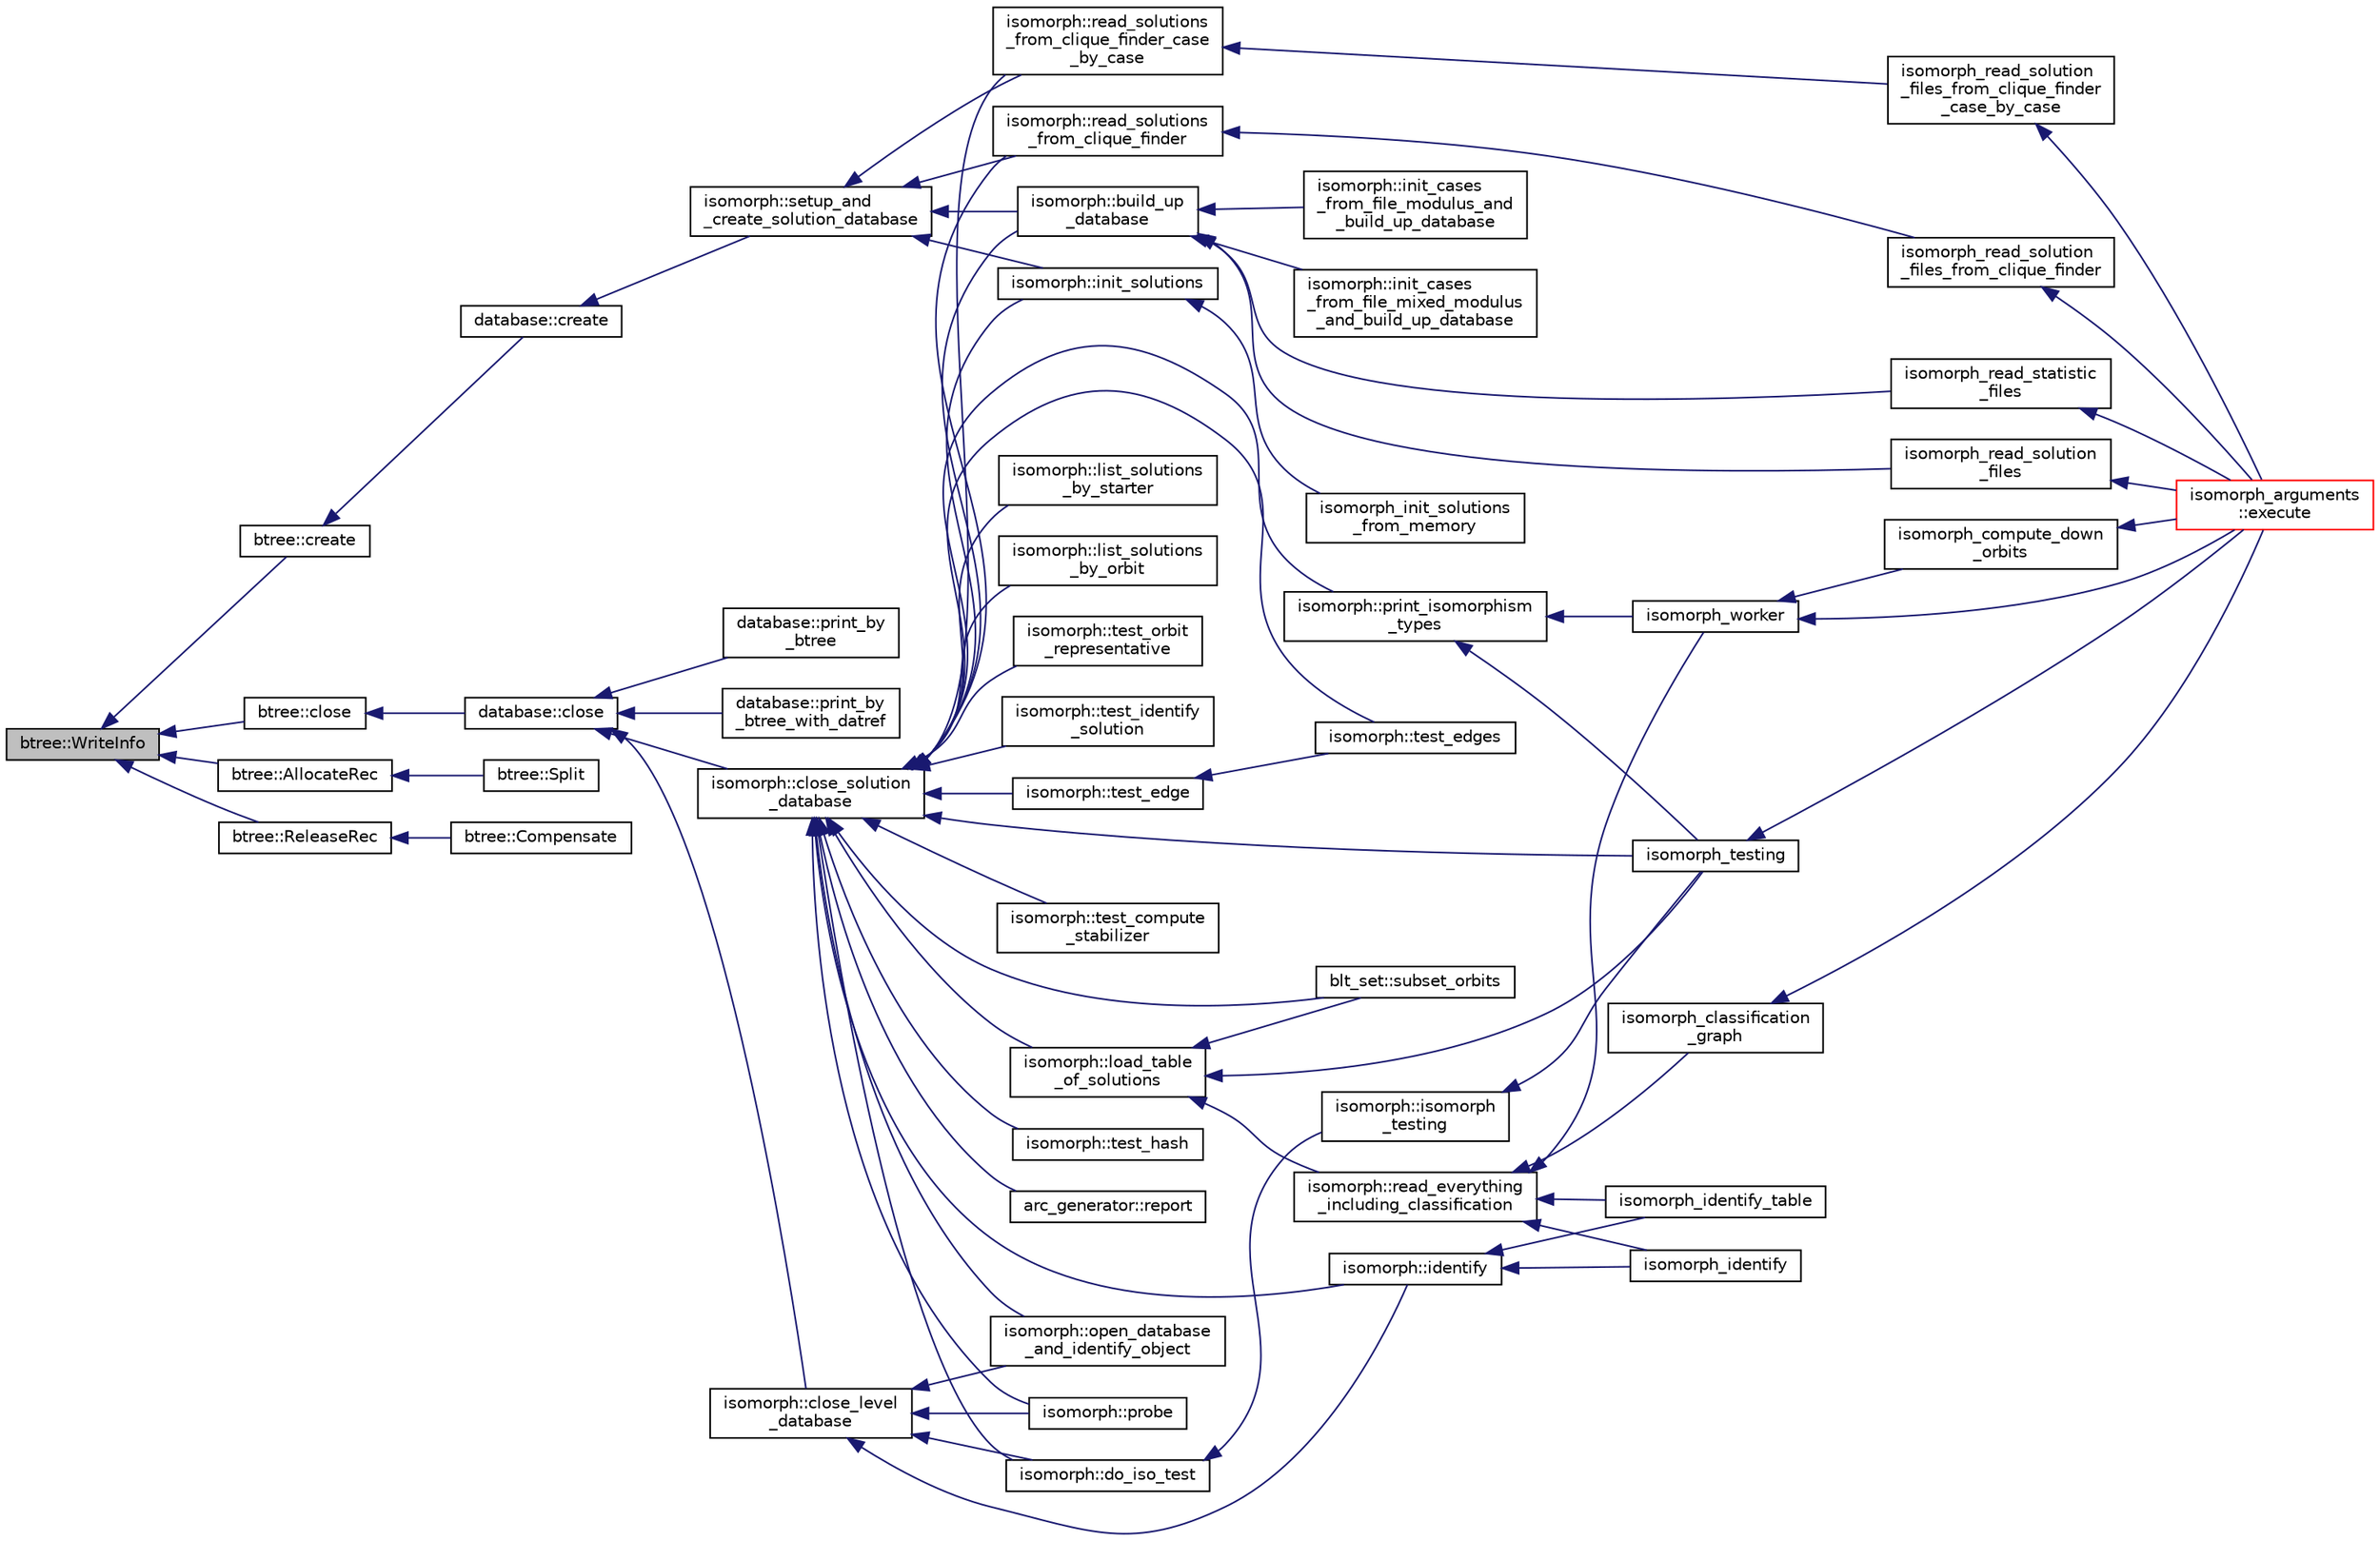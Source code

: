digraph "btree::WriteInfo"
{
  edge [fontname="Helvetica",fontsize="10",labelfontname="Helvetica",labelfontsize="10"];
  node [fontname="Helvetica",fontsize="10",shape=record];
  rankdir="LR";
  Node4769 [label="btree::WriteInfo",height=0.2,width=0.4,color="black", fillcolor="grey75", style="filled", fontcolor="black"];
  Node4769 -> Node4770 [dir="back",color="midnightblue",fontsize="10",style="solid",fontname="Helvetica"];
  Node4770 [label="btree::create",height=0.2,width=0.4,color="black", fillcolor="white", style="filled",URL="$dd/db0/classbtree.html#ae46050f7dc1057d21cddcd6b2e3496d9"];
  Node4770 -> Node4771 [dir="back",color="midnightblue",fontsize="10",style="solid",fontname="Helvetica"];
  Node4771 [label="database::create",height=0.2,width=0.4,color="black", fillcolor="white", style="filled",URL="$db/d72/classdatabase.html#a41d486156468426370c803bea3976cf1"];
  Node4771 -> Node4772 [dir="back",color="midnightblue",fontsize="10",style="solid",fontname="Helvetica"];
  Node4772 [label="isomorph::setup_and\l_create_solution_database",height=0.2,width=0.4,color="black", fillcolor="white", style="filled",URL="$d3/d5f/classisomorph.html#a810a22dfde3c43272107c743ec819b0e"];
  Node4772 -> Node4773 [dir="back",color="midnightblue",fontsize="10",style="solid",fontname="Helvetica"];
  Node4773 [label="isomorph::init_solutions",height=0.2,width=0.4,color="black", fillcolor="white", style="filled",URL="$d3/d5f/classisomorph.html#a729746a01bd45d55565d0a11cda9e9a3"];
  Node4773 -> Node4774 [dir="back",color="midnightblue",fontsize="10",style="solid",fontname="Helvetica"];
  Node4774 [label="isomorph_init_solutions\l_from_memory",height=0.2,width=0.4,color="black", fillcolor="white", style="filled",URL="$d4/d7e/isomorph__global_8_c.html#a490bbe6199dc1e29d186b26834266e03"];
  Node4772 -> Node4775 [dir="back",color="midnightblue",fontsize="10",style="solid",fontname="Helvetica"];
  Node4775 [label="isomorph::read_solutions\l_from_clique_finder_case\l_by_case",height=0.2,width=0.4,color="black", fillcolor="white", style="filled",URL="$d3/d5f/classisomorph.html#a65bc5ec528f741a1b01cdd606dfed579"];
  Node4775 -> Node4776 [dir="back",color="midnightblue",fontsize="10",style="solid",fontname="Helvetica"];
  Node4776 [label="isomorph_read_solution\l_files_from_clique_finder\l_case_by_case",height=0.2,width=0.4,color="black", fillcolor="white", style="filled",URL="$d4/d7e/isomorph__global_8_c.html#a2a55ab4b2df6ae83f916cf01eccdf67c"];
  Node4776 -> Node4777 [dir="back",color="midnightblue",fontsize="10",style="solid",fontname="Helvetica"];
  Node4777 [label="isomorph_arguments\l::execute",height=0.2,width=0.4,color="red", fillcolor="white", style="filled",URL="$d5/de4/classisomorph__arguments.html#aa85e472d14906abdd5672dc66027583e"];
  Node4772 -> Node4780 [dir="back",color="midnightblue",fontsize="10",style="solid",fontname="Helvetica"];
  Node4780 [label="isomorph::read_solutions\l_from_clique_finder",height=0.2,width=0.4,color="black", fillcolor="white", style="filled",URL="$d3/d5f/classisomorph.html#a14c4ac27b0d97d338e14ac0d183c5c64"];
  Node4780 -> Node4781 [dir="back",color="midnightblue",fontsize="10",style="solid",fontname="Helvetica"];
  Node4781 [label="isomorph_read_solution\l_files_from_clique_finder",height=0.2,width=0.4,color="black", fillcolor="white", style="filled",URL="$d4/d7e/isomorph__global_8_c.html#ad8be067333430bfdd26c0a34549f4556"];
  Node4781 -> Node4777 [dir="back",color="midnightblue",fontsize="10",style="solid",fontname="Helvetica"];
  Node4772 -> Node4782 [dir="back",color="midnightblue",fontsize="10",style="solid",fontname="Helvetica"];
  Node4782 [label="isomorph::build_up\l_database",height=0.2,width=0.4,color="black", fillcolor="white", style="filled",URL="$d3/d5f/classisomorph.html#a40bea8f733a5855879f927fc73324384"];
  Node4782 -> Node4783 [dir="back",color="midnightblue",fontsize="10",style="solid",fontname="Helvetica"];
  Node4783 [label="isomorph::init_cases\l_from_file_modulus_and\l_build_up_database",height=0.2,width=0.4,color="black", fillcolor="white", style="filled",URL="$d3/d5f/classisomorph.html#a42c6ebeadb51263d8ae8c1bdaae3ebbd"];
  Node4782 -> Node4784 [dir="back",color="midnightblue",fontsize="10",style="solid",fontname="Helvetica"];
  Node4784 [label="isomorph::init_cases\l_from_file_mixed_modulus\l_and_build_up_database",height=0.2,width=0.4,color="black", fillcolor="white", style="filled",URL="$d3/d5f/classisomorph.html#acae208131143734575c088b5f50123f6"];
  Node4782 -> Node4785 [dir="back",color="midnightblue",fontsize="10",style="solid",fontname="Helvetica"];
  Node4785 [label="isomorph_read_statistic\l_files",height=0.2,width=0.4,color="black", fillcolor="white", style="filled",URL="$d4/d7e/isomorph__global_8_c.html#a78a6ee9d7dee4708fc721374bdebfa83"];
  Node4785 -> Node4777 [dir="back",color="midnightblue",fontsize="10",style="solid",fontname="Helvetica"];
  Node4782 -> Node4786 [dir="back",color="midnightblue",fontsize="10",style="solid",fontname="Helvetica"];
  Node4786 [label="isomorph_read_solution\l_files",height=0.2,width=0.4,color="black", fillcolor="white", style="filled",URL="$d4/d7e/isomorph__global_8_c.html#a697da824ab34db5c830530fb3c97df24"];
  Node4786 -> Node4777 [dir="back",color="midnightblue",fontsize="10",style="solid",fontname="Helvetica"];
  Node4769 -> Node4787 [dir="back",color="midnightblue",fontsize="10",style="solid",fontname="Helvetica"];
  Node4787 [label="btree::close",height=0.2,width=0.4,color="black", fillcolor="white", style="filled",URL="$dd/db0/classbtree.html#acdd59b8696e09dc1c76356902fb35cbd"];
  Node4787 -> Node4788 [dir="back",color="midnightblue",fontsize="10",style="solid",fontname="Helvetica"];
  Node4788 [label="database::close",height=0.2,width=0.4,color="black", fillcolor="white", style="filled",URL="$db/d72/classdatabase.html#acdc74d15f711cab1c165989723d45caf"];
  Node4788 -> Node4789 [dir="back",color="midnightblue",fontsize="10",style="solid",fontname="Helvetica"];
  Node4789 [label="database::print_by\l_btree",height=0.2,width=0.4,color="black", fillcolor="white", style="filled",URL="$db/d72/classdatabase.html#ac45ae44f2a861557ced6e5ab7c146717"];
  Node4788 -> Node4790 [dir="back",color="midnightblue",fontsize="10",style="solid",fontname="Helvetica"];
  Node4790 [label="database::print_by\l_btree_with_datref",height=0.2,width=0.4,color="black", fillcolor="white", style="filled",URL="$db/d72/classdatabase.html#af84030a29b31944d6763974ac4f774b5"];
  Node4788 -> Node4791 [dir="back",color="midnightblue",fontsize="10",style="solid",fontname="Helvetica"];
  Node4791 [label="isomorph::close_solution\l_database",height=0.2,width=0.4,color="black", fillcolor="white", style="filled",URL="$d3/d5f/classisomorph.html#a4219716e51f60288361e06dd0e91810b"];
  Node4791 -> Node4792 [dir="back",color="midnightblue",fontsize="10",style="solid",fontname="Helvetica"];
  Node4792 [label="blt_set::subset_orbits",height=0.2,width=0.4,color="black", fillcolor="white", style="filled",URL="$d1/d3d/classblt__set.html#af8f79fc4346244acfa0e2c2d23c36993"];
  Node4791 -> Node4793 [dir="back",color="midnightblue",fontsize="10",style="solid",fontname="Helvetica"];
  Node4793 [label="arc_generator::report",height=0.2,width=0.4,color="black", fillcolor="white", style="filled",URL="$d4/d21/classarc__generator.html#a650f715bb3eec8fd1057e07e5b384f9a"];
  Node4791 -> Node4794 [dir="back",color="midnightblue",fontsize="10",style="solid",fontname="Helvetica"];
  Node4794 [label="isomorph::load_table\l_of_solutions",height=0.2,width=0.4,color="black", fillcolor="white", style="filled",URL="$d3/d5f/classisomorph.html#a21ab5aba74a200b9abf041dc5206821a"];
  Node4794 -> Node4792 [dir="back",color="midnightblue",fontsize="10",style="solid",fontname="Helvetica"];
  Node4794 -> Node4795 [dir="back",color="midnightblue",fontsize="10",style="solid",fontname="Helvetica"];
  Node4795 [label="isomorph::read_everything\l_including_classification",height=0.2,width=0.4,color="black", fillcolor="white", style="filled",URL="$d3/d5f/classisomorph.html#aa6a56e4522d3133a6ea65c9ac6de3924"];
  Node4795 -> Node4796 [dir="back",color="midnightblue",fontsize="10",style="solid",fontname="Helvetica"];
  Node4796 [label="isomorph_classification\l_graph",height=0.2,width=0.4,color="black", fillcolor="white", style="filled",URL="$d4/d7e/isomorph__global_8_c.html#a027e803e6cab7af4c400a71663bf4715"];
  Node4796 -> Node4777 [dir="back",color="midnightblue",fontsize="10",style="solid",fontname="Helvetica"];
  Node4795 -> Node4797 [dir="back",color="midnightblue",fontsize="10",style="solid",fontname="Helvetica"];
  Node4797 [label="isomorph_identify",height=0.2,width=0.4,color="black", fillcolor="white", style="filled",URL="$d4/d7e/isomorph__global_8_c.html#aa0fe57c73d5668eee10a6022ada7f6a3"];
  Node4795 -> Node4798 [dir="back",color="midnightblue",fontsize="10",style="solid",fontname="Helvetica"];
  Node4798 [label="isomorph_identify_table",height=0.2,width=0.4,color="black", fillcolor="white", style="filled",URL="$d4/d7e/isomorph__global_8_c.html#a9fd19ea945561cf2a6bb5c72dd4b1cb2"];
  Node4795 -> Node4799 [dir="back",color="midnightblue",fontsize="10",style="solid",fontname="Helvetica"];
  Node4799 [label="isomorph_worker",height=0.2,width=0.4,color="black", fillcolor="white", style="filled",URL="$d4/d7e/isomorph__global_8_c.html#ace3bb6ec719b02a35534309d4d3fe99a"];
  Node4799 -> Node4777 [dir="back",color="midnightblue",fontsize="10",style="solid",fontname="Helvetica"];
  Node4799 -> Node4800 [dir="back",color="midnightblue",fontsize="10",style="solid",fontname="Helvetica"];
  Node4800 [label="isomorph_compute_down\l_orbits",height=0.2,width=0.4,color="black", fillcolor="white", style="filled",URL="$d4/d7e/isomorph__global_8_c.html#a3613cea19158edd30958c4edecd97d53"];
  Node4800 -> Node4777 [dir="back",color="midnightblue",fontsize="10",style="solid",fontname="Helvetica"];
  Node4794 -> Node4801 [dir="back",color="midnightblue",fontsize="10",style="solid",fontname="Helvetica"];
  Node4801 [label="isomorph_testing",height=0.2,width=0.4,color="black", fillcolor="white", style="filled",URL="$d4/d7e/isomorph__global_8_c.html#a5a73cbe9f89c4727f086482ee2d238f9"];
  Node4801 -> Node4777 [dir="back",color="midnightblue",fontsize="10",style="solid",fontname="Helvetica"];
  Node4791 -> Node4802 [dir="back",color="midnightblue",fontsize="10",style="solid",fontname="Helvetica"];
  Node4802 [label="isomorph::list_solutions\l_by_starter",height=0.2,width=0.4,color="black", fillcolor="white", style="filled",URL="$d3/d5f/classisomorph.html#a9c40f343f1a3e5fc177e5121bc809b06"];
  Node4791 -> Node4803 [dir="back",color="midnightblue",fontsize="10",style="solid",fontname="Helvetica"];
  Node4803 [label="isomorph::list_solutions\l_by_orbit",height=0.2,width=0.4,color="black", fillcolor="white", style="filled",URL="$d3/d5f/classisomorph.html#adefb1a89c097c284d29f92d5fc58ebfa"];
  Node4791 -> Node4804 [dir="back",color="midnightblue",fontsize="10",style="solid",fontname="Helvetica"];
  Node4804 [label="isomorph::test_orbit\l_representative",height=0.2,width=0.4,color="black", fillcolor="white", style="filled",URL="$d3/d5f/classisomorph.html#a5f165aa61a0d6b349da5a6117135f6c0"];
  Node4791 -> Node4805 [dir="back",color="midnightblue",fontsize="10",style="solid",fontname="Helvetica"];
  Node4805 [label="isomorph::test_identify\l_solution",height=0.2,width=0.4,color="black", fillcolor="white", style="filled",URL="$d3/d5f/classisomorph.html#aa2c95f309e3283179e87bbbd83bfdc7d"];
  Node4791 -> Node4806 [dir="back",color="midnightblue",fontsize="10",style="solid",fontname="Helvetica"];
  Node4806 [label="isomorph::test_compute\l_stabilizer",height=0.2,width=0.4,color="black", fillcolor="white", style="filled",URL="$d3/d5f/classisomorph.html#a72cd06f32311c44eb09dd73faa36b748"];
  Node4791 -> Node4807 [dir="back",color="midnightblue",fontsize="10",style="solid",fontname="Helvetica"];
  Node4807 [label="isomorph::test_edges",height=0.2,width=0.4,color="black", fillcolor="white", style="filled",URL="$d3/d5f/classisomorph.html#ad23507927d8f7698073475d12b2a85bc"];
  Node4791 -> Node4808 [dir="back",color="midnightblue",fontsize="10",style="solid",fontname="Helvetica"];
  Node4808 [label="isomorph::test_edge",height=0.2,width=0.4,color="black", fillcolor="white", style="filled",URL="$d3/d5f/classisomorph.html#a591165fa287477b480f5b7081198ba46"];
  Node4808 -> Node4807 [dir="back",color="midnightblue",fontsize="10",style="solid",fontname="Helvetica"];
  Node4791 -> Node4809 [dir="back",color="midnightblue",fontsize="10",style="solid",fontname="Helvetica"];
  Node4809 [label="isomorph::test_hash",height=0.2,width=0.4,color="black", fillcolor="white", style="filled",URL="$d3/d5f/classisomorph.html#a53560280664b268a0500d26c801b1e68"];
  Node4791 -> Node4810 [dir="back",color="midnightblue",fontsize="10",style="solid",fontname="Helvetica"];
  Node4810 [label="isomorph::open_database\l_and_identify_object",height=0.2,width=0.4,color="black", fillcolor="white", style="filled",URL="$d3/d5f/classisomorph.html#aa4e387f26f609fc9379d2e01f6cc27d0"];
  Node4791 -> Node4773 [dir="back",color="midnightblue",fontsize="10",style="solid",fontname="Helvetica"];
  Node4791 -> Node4775 [dir="back",color="midnightblue",fontsize="10",style="solid",fontname="Helvetica"];
  Node4791 -> Node4780 [dir="back",color="midnightblue",fontsize="10",style="solid",fontname="Helvetica"];
  Node4791 -> Node4782 [dir="back",color="midnightblue",fontsize="10",style="solid",fontname="Helvetica"];
  Node4791 -> Node4811 [dir="back",color="midnightblue",fontsize="10",style="solid",fontname="Helvetica"];
  Node4811 [label="isomorph::print_isomorphism\l_types",height=0.2,width=0.4,color="black", fillcolor="white", style="filled",URL="$d3/d5f/classisomorph.html#abbcd12f6434585951a5532d0b2467a00"];
  Node4811 -> Node4801 [dir="back",color="midnightblue",fontsize="10",style="solid",fontname="Helvetica"];
  Node4811 -> Node4799 [dir="back",color="midnightblue",fontsize="10",style="solid",fontname="Helvetica"];
  Node4791 -> Node4801 [dir="back",color="midnightblue",fontsize="10",style="solid",fontname="Helvetica"];
  Node4791 -> Node4812 [dir="back",color="midnightblue",fontsize="10",style="solid",fontname="Helvetica"];
  Node4812 [label="isomorph::probe",height=0.2,width=0.4,color="black", fillcolor="white", style="filled",URL="$d3/d5f/classisomorph.html#a9cb6fed7b6ac639d886b117a1f454441"];
  Node4791 -> Node4813 [dir="back",color="midnightblue",fontsize="10",style="solid",fontname="Helvetica"];
  Node4813 [label="isomorph::do_iso_test",height=0.2,width=0.4,color="black", fillcolor="white", style="filled",URL="$d3/d5f/classisomorph.html#a51fc3bf5cc3a99282a489b2df37ee24e"];
  Node4813 -> Node4814 [dir="back",color="midnightblue",fontsize="10",style="solid",fontname="Helvetica"];
  Node4814 [label="isomorph::isomorph\l_testing",height=0.2,width=0.4,color="black", fillcolor="white", style="filled",URL="$d3/d5f/classisomorph.html#ad7945ec94ba0ba16953482edfaa4da6e"];
  Node4814 -> Node4801 [dir="back",color="midnightblue",fontsize="10",style="solid",fontname="Helvetica"];
  Node4791 -> Node4815 [dir="back",color="midnightblue",fontsize="10",style="solid",fontname="Helvetica"];
  Node4815 [label="isomorph::identify",height=0.2,width=0.4,color="black", fillcolor="white", style="filled",URL="$d3/d5f/classisomorph.html#a78ecf843b9f6ca1cfd666e222edd90ae"];
  Node4815 -> Node4797 [dir="back",color="midnightblue",fontsize="10",style="solid",fontname="Helvetica"];
  Node4815 -> Node4798 [dir="back",color="midnightblue",fontsize="10",style="solid",fontname="Helvetica"];
  Node4788 -> Node4816 [dir="back",color="midnightblue",fontsize="10",style="solid",fontname="Helvetica"];
  Node4816 [label="isomorph::close_level\l_database",height=0.2,width=0.4,color="black", fillcolor="white", style="filled",URL="$d3/d5f/classisomorph.html#aeca68d029ae707d3a6c6d4293b7086c8"];
  Node4816 -> Node4810 [dir="back",color="midnightblue",fontsize="10",style="solid",fontname="Helvetica"];
  Node4816 -> Node4812 [dir="back",color="midnightblue",fontsize="10",style="solid",fontname="Helvetica"];
  Node4816 -> Node4813 [dir="back",color="midnightblue",fontsize="10",style="solid",fontname="Helvetica"];
  Node4816 -> Node4815 [dir="back",color="midnightblue",fontsize="10",style="solid",fontname="Helvetica"];
  Node4769 -> Node4817 [dir="back",color="midnightblue",fontsize="10",style="solid",fontname="Helvetica"];
  Node4817 [label="btree::AllocateRec",height=0.2,width=0.4,color="black", fillcolor="white", style="filled",URL="$dd/db0/classbtree.html#afc6388f3da9703ee6cd576bd48fe5264"];
  Node4817 -> Node4818 [dir="back",color="midnightblue",fontsize="10",style="solid",fontname="Helvetica"];
  Node4818 [label="btree::Split",height=0.2,width=0.4,color="black", fillcolor="white", style="filled",URL="$dd/db0/classbtree.html#a5596bf9f5e2d58fd57683d58c2c267d4"];
  Node4769 -> Node4819 [dir="back",color="midnightblue",fontsize="10",style="solid",fontname="Helvetica"];
  Node4819 [label="btree::ReleaseRec",height=0.2,width=0.4,color="black", fillcolor="white", style="filled",URL="$dd/db0/classbtree.html#af3f884e7086d0695b0f1706622a74756"];
  Node4819 -> Node4820 [dir="back",color="midnightblue",fontsize="10",style="solid",fontname="Helvetica"];
  Node4820 [label="btree::Compensate",height=0.2,width=0.4,color="black", fillcolor="white", style="filled",URL="$dd/db0/classbtree.html#ae778b7f97622e4511e84b543343b6024"];
}
